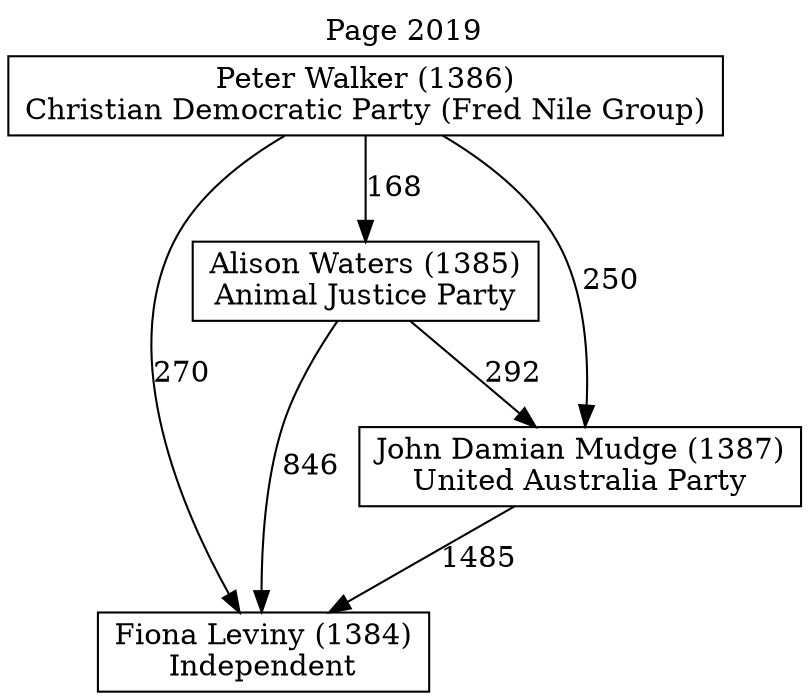 // House preference flow
digraph "Fiona Leviny (1384)_Page_2019" {
	graph [label="Page 2019" labelloc=t mclimit=10]
	node [shape=box]
	"Alison Waters (1385)" [label="Alison Waters (1385)
Animal Justice Party"]
	"Fiona Leviny (1384)" [label="Fiona Leviny (1384)
Independent"]
	"John Damian Mudge (1387)" [label="John Damian Mudge (1387)
United Australia Party"]
	"Peter Walker (1386)" [label="Peter Walker (1386)
Christian Democratic Party (Fred Nile Group)"]
	"Alison Waters (1385)" -> "Fiona Leviny (1384)" [label=846]
	"Alison Waters (1385)" -> "John Damian Mudge (1387)" [label=292]
	"John Damian Mudge (1387)" -> "Fiona Leviny (1384)" [label=1485]
	"Peter Walker (1386)" -> "Alison Waters (1385)" [label=168]
	"Peter Walker (1386)" -> "Fiona Leviny (1384)" [label=270]
	"Peter Walker (1386)" -> "John Damian Mudge (1387)" [label=250]
}
